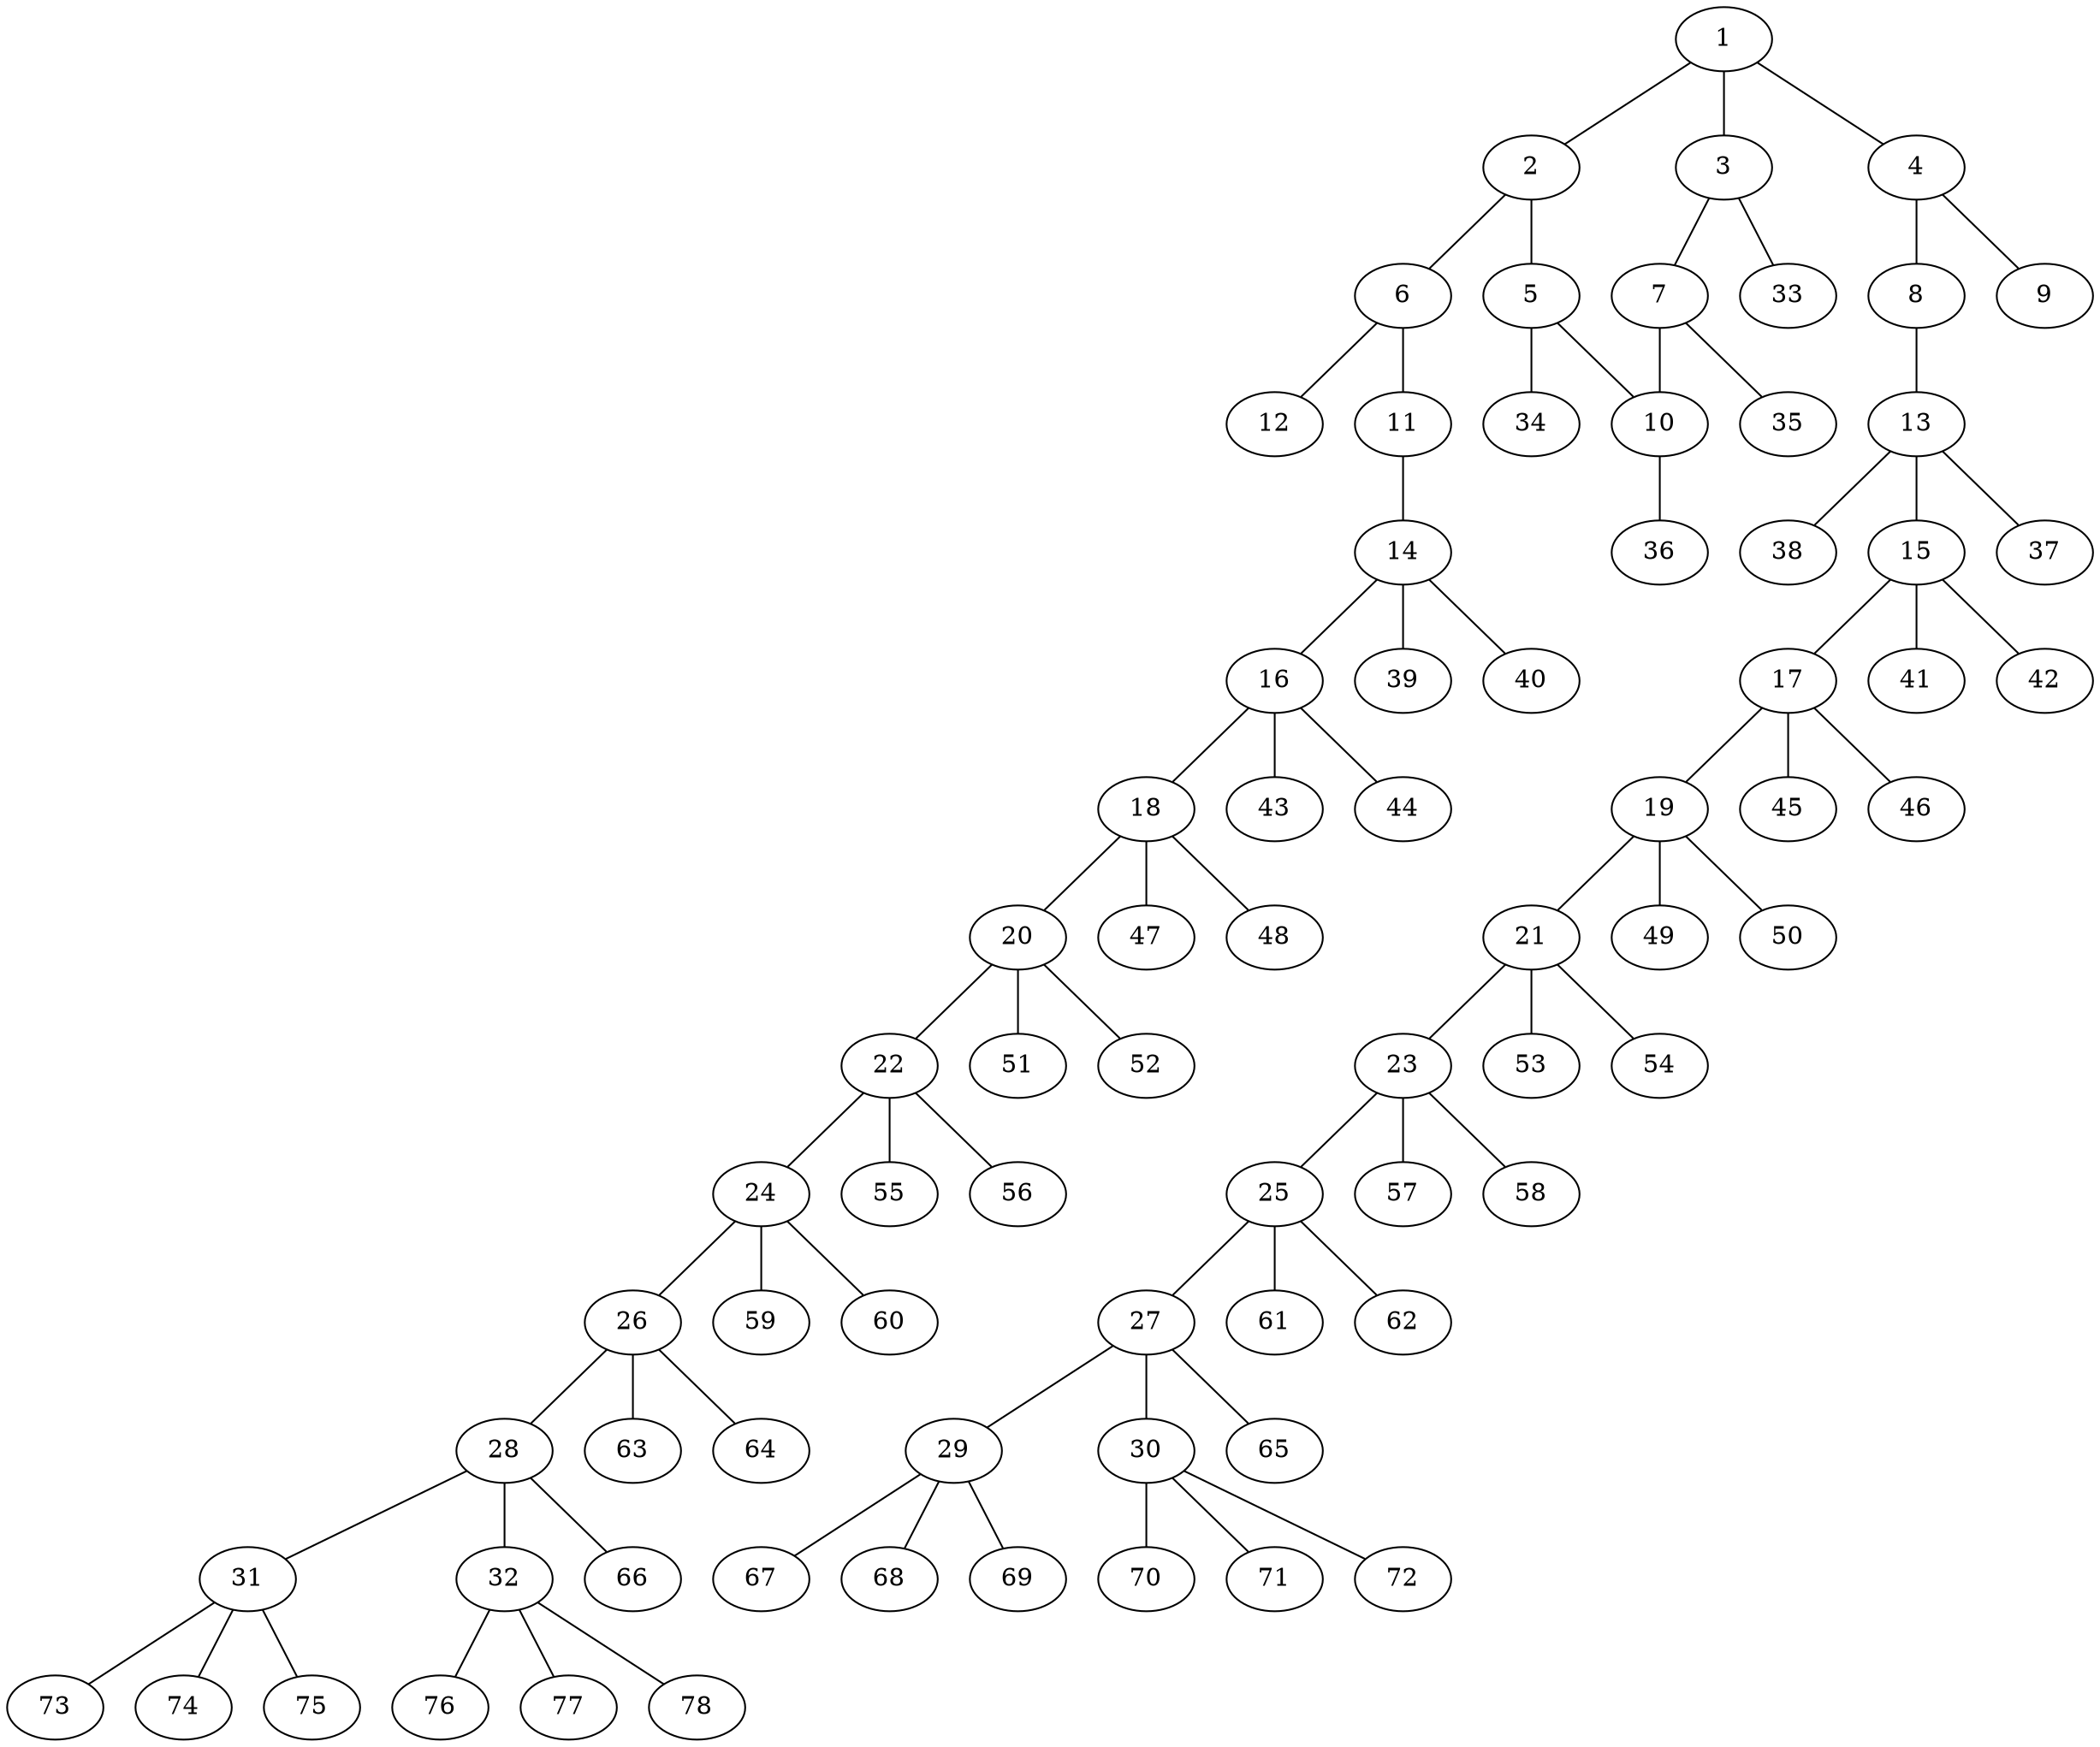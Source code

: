 graph molecule_3249 {
	1	 [chem=C];
	2	 [chem=C];
	1 -- 2	 [valence=1];
	3	 [chem=C];
	1 -- 3	 [valence=2];
	4	 [chem=C];
	1 -- 4	 [valence=1];
	5	 [chem=C];
	2 -- 5	 [valence=2];
	6	 [chem=C];
	2 -- 6	 [valence=1];
	7	 [chem=C];
	3 -- 7	 [valence=1];
	33	 [chem=H];
	3 -- 33	 [valence=1];
	8	 [chem=O];
	4 -- 8	 [valence=1];
	9	 [chem=O];
	4 -- 9	 [valence=2];
	10	 [chem=C];
	5 -- 10	 [valence=1];
	34	 [chem=H];
	5 -- 34	 [valence=1];
	11	 [chem=O];
	6 -- 11	 [valence=1];
	12	 [chem=O];
	6 -- 12	 [valence=2];
	7 -- 10	 [valence=2];
	35	 [chem=H];
	7 -- 35	 [valence=1];
	13	 [chem=C];
	8 -- 13	 [valence=1];
	36	 [chem=H];
	10 -- 36	 [valence=1];
	14	 [chem=C];
	11 -- 14	 [valence=1];
	15	 [chem=C];
	13 -- 15	 [valence=1];
	37	 [chem=H];
	13 -- 37	 [valence=1];
	38	 [chem=H];
	13 -- 38	 [valence=1];
	16	 [chem=C];
	14 -- 16	 [valence=1];
	39	 [chem=H];
	14 -- 39	 [valence=1];
	40	 [chem=H];
	14 -- 40	 [valence=1];
	17	 [chem=C];
	15 -- 17	 [valence=1];
	41	 [chem=H];
	15 -- 41	 [valence=1];
	42	 [chem=H];
	15 -- 42	 [valence=1];
	18	 [chem=C];
	16 -- 18	 [valence=1];
	43	 [chem=H];
	16 -- 43	 [valence=1];
	44	 [chem=H];
	16 -- 44	 [valence=1];
	19	 [chem=C];
	17 -- 19	 [valence=1];
	45	 [chem=H];
	17 -- 45	 [valence=1];
	46	 [chem=H];
	17 -- 46	 [valence=1];
	20	 [chem=C];
	18 -- 20	 [valence=1];
	47	 [chem=H];
	18 -- 47	 [valence=1];
	48	 [chem=H];
	18 -- 48	 [valence=1];
	21	 [chem=C];
	19 -- 21	 [valence=1];
	49	 [chem=H];
	19 -- 49	 [valence=1];
	50	 [chem=H];
	19 -- 50	 [valence=1];
	22	 [chem=C];
	20 -- 22	 [valence=1];
	51	 [chem=H];
	20 -- 51	 [valence=1];
	52	 [chem=H];
	20 -- 52	 [valence=1];
	23	 [chem=C];
	21 -- 23	 [valence=1];
	53	 [chem=H];
	21 -- 53	 [valence=1];
	54	 [chem=H];
	21 -- 54	 [valence=1];
	24	 [chem=C];
	22 -- 24	 [valence=1];
	55	 [chem=H];
	22 -- 55	 [valence=1];
	56	 [chem=H];
	22 -- 56	 [valence=1];
	25	 [chem=C];
	23 -- 25	 [valence=1];
	57	 [chem=H];
	23 -- 57	 [valence=1];
	58	 [chem=H];
	23 -- 58	 [valence=1];
	26	 [chem=C];
	24 -- 26	 [valence=1];
	59	 [chem=H];
	24 -- 59	 [valence=1];
	60	 [chem=H];
	24 -- 60	 [valence=1];
	27	 [chem=C];
	25 -- 27	 [valence=1];
	61	 [chem=H];
	25 -- 61	 [valence=1];
	62	 [chem=H];
	25 -- 62	 [valence=1];
	28	 [chem=C];
	26 -- 28	 [valence=1];
	63	 [chem=H];
	26 -- 63	 [valence=1];
	64	 [chem=H];
	26 -- 64	 [valence=1];
	29	 [chem=C];
	27 -- 29	 [valence=1];
	30	 [chem=C];
	27 -- 30	 [valence=1];
	65	 [chem=H];
	27 -- 65	 [valence=1];
	31	 [chem=C];
	28 -- 31	 [valence=1];
	32	 [chem=C];
	28 -- 32	 [valence=1];
	66	 [chem=H];
	28 -- 66	 [valence=1];
	67	 [chem=H];
	29 -- 67	 [valence=1];
	68	 [chem=H];
	29 -- 68	 [valence=1];
	69	 [chem=H];
	29 -- 69	 [valence=1];
	70	 [chem=H];
	30 -- 70	 [valence=1];
	71	 [chem=H];
	30 -- 71	 [valence=1];
	72	 [chem=H];
	30 -- 72	 [valence=1];
	73	 [chem=H];
	31 -- 73	 [valence=1];
	74	 [chem=H];
	31 -- 74	 [valence=1];
	75	 [chem=H];
	31 -- 75	 [valence=1];
	76	 [chem=H];
	32 -- 76	 [valence=1];
	77	 [chem=H];
	32 -- 77	 [valence=1];
	78	 [chem=H];
	32 -- 78	 [valence=1];
}
